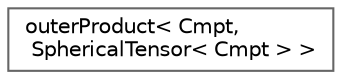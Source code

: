digraph "Graphical Class Hierarchy"
{
 // LATEX_PDF_SIZE
  bgcolor="transparent";
  edge [fontname=Helvetica,fontsize=10,labelfontname=Helvetica,labelfontsize=10];
  node [fontname=Helvetica,fontsize=10,shape=box,height=0.2,width=0.4];
  rankdir="LR";
  Node0 [id="Node000000",label="outerProduct\< Cmpt,\l SphericalTensor\< Cmpt \> \>",height=0.2,width=0.4,color="grey40", fillcolor="white", style="filled",URL="$classFoam_1_1outerProduct_3_01Cmpt_00_01SphericalTensor_3_01Cmpt_01_4_01_4.html",tooltip=" "];
}
